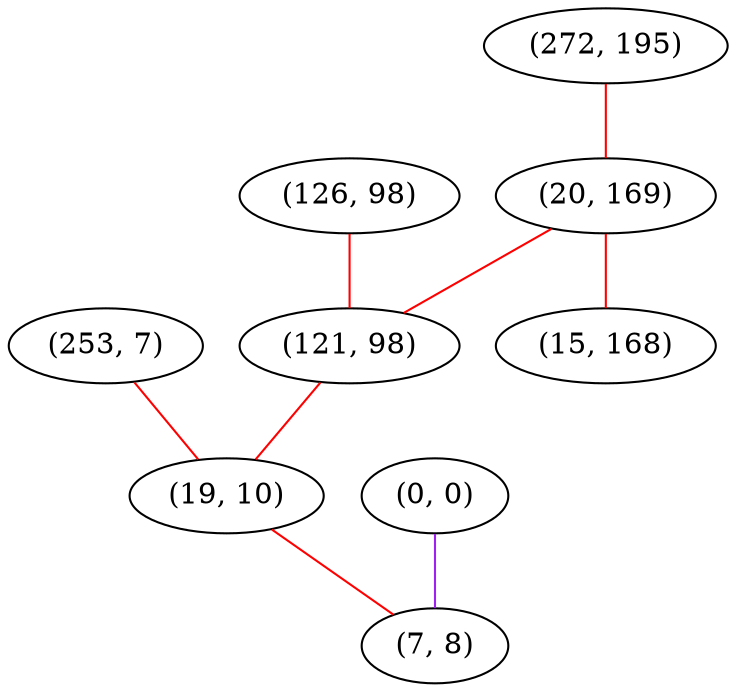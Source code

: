 graph "" {
"(253, 7)";
"(272, 195)";
"(126, 98)";
"(0, 0)";
"(20, 169)";
"(121, 98)";
"(15, 168)";
"(19, 10)";
"(7, 8)";
"(253, 7)" -- "(19, 10)"  [color=red, key=0, weight=1];
"(272, 195)" -- "(20, 169)"  [color=red, key=0, weight=1];
"(126, 98)" -- "(121, 98)"  [color=red, key=0, weight=1];
"(0, 0)" -- "(7, 8)"  [color=purple, key=0, weight=4];
"(20, 169)" -- "(121, 98)"  [color=red, key=0, weight=1];
"(20, 169)" -- "(15, 168)"  [color=red, key=0, weight=1];
"(121, 98)" -- "(19, 10)"  [color=red, key=0, weight=1];
"(19, 10)" -- "(7, 8)"  [color=red, key=0, weight=1];
}

